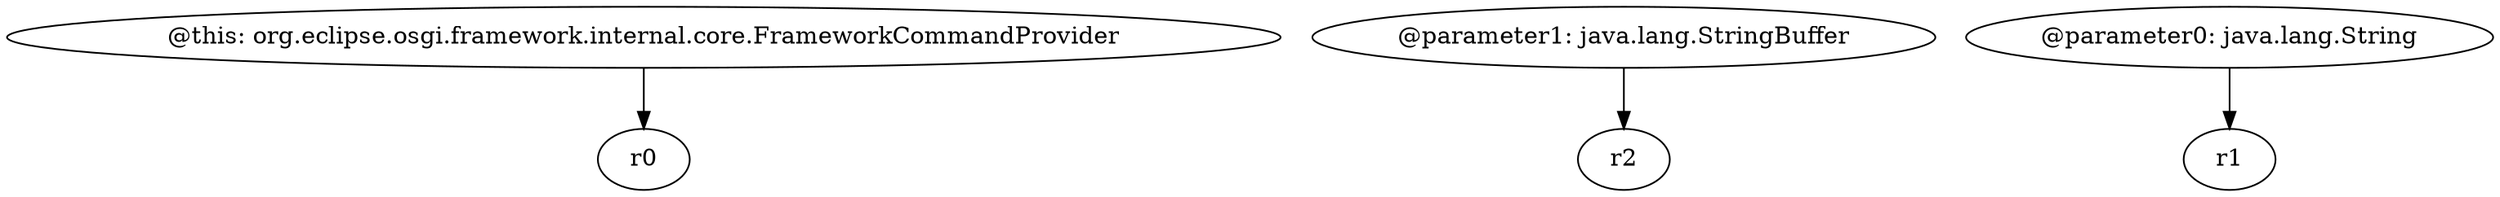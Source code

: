 digraph g {
0[label="@this: org.eclipse.osgi.framework.internal.core.FrameworkCommandProvider"]
1[label="r0"]
0->1[label=""]
2[label="@parameter1: java.lang.StringBuffer"]
3[label="r2"]
2->3[label=""]
4[label="@parameter0: java.lang.String"]
5[label="r1"]
4->5[label=""]
}